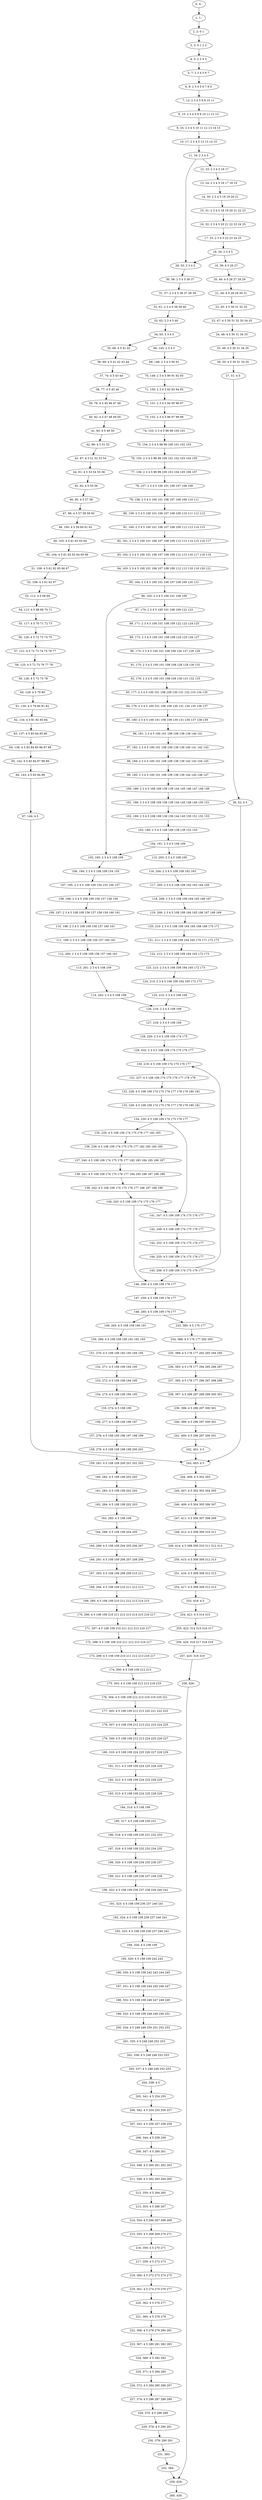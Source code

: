 digraph G {
0[label="0, 0: "];
1[label="1, 1: "];
2[label="2, 2: 0 1 "];
3[label="3, 3: 0 1 2 3 "];
4[label="4, 5: 2 3 4 5 "];
5[label="5, 7: 2 3 4 5 6 7 "];
6[label="6, 8: 2 3 4 5 6 7 8 9 "];
7[label="7, 12: 2 3 4 5 8 9 10 11 "];
8[label="8, 15: 2 3 4 5 8 9 10 11 12 13 "];
9[label="9, 16: 2 3 4 5 10 11 12 13 14 15 "];
10[label="10, 17: 2 3 4 5 12 13 14 15 "];
11[label="11, 18: 2 3 4 5 "];
12[label="12, 23: 2 3 4 5 16 17 "];
13[label="13, 24: 2 3 4 5 16 17 18 19 "];
14[label="14, 30: 2 3 4 5 18 19 20 21 "];
15[label="15, 31: 2 3 4 5 18 19 20 21 22 23 "];
16[label="16, 32: 2 3 4 5 20 21 22 23 24 25 "];
17[label="17, 33: 2 3 4 5 22 23 24 25 "];
18[label="18, 34: 2 3 4 5 "];
19[label="19, 39: 4 5 26 27 "];
20[label="20, 40: 4 5 26 27 28 29 "];
21[label="21, 44: 4 5 28 29 30 31 "];
22[label="22, 45: 4 5 30 31 32 33 "];
23[label="23, 47: 4 5 30 31 32 33 34 35 "];
24[label="24, 48: 4 5 30 31 34 35 "];
25[label="25, 49: 4 5 30 31 34 35 "];
26[label="26, 50: 4 5 30 31 34 35 "];
27[label="27, 51: 4 5 "];
28[label="28, 52: 4 5 "];
29[label="29, 53: 2 3 4 5 "];
30[label="30, 56: 2 3 4 5 36 37 "];
31[label="31, 57: 2 3 4 5 36 37 38 39 "];
32[label="32, 61: 2 3 4 5 38 39 40 "];
33[label="33, 62: 2 3 4 5 40 "];
34[label="34, 63: 2 3 4 5 "];
35[label="35, 68: 4 5 41 42 "];
36[label="36, 69: 4 5 41 42 43 44 "];
37[label="37, 74: 4 5 43 44 "];
38[label="38, 77: 4 5 45 46 "];
39[label="39, 78: 4 5 45 46 47 48 "];
40[label="40, 82: 4 5 47 48 49 50 "];
41[label="41, 83: 4 5 49 50 "];
42[label="42, 86: 4 5 51 52 "];
43[label="43, 87: 4 5 51 52 53 54 "];
44[label="44, 91: 4 5 53 54 55 56 "];
45[label="45, 92: 4 5 55 56 "];
46[label="46, 95: 4 5 57 58 "];
47[label="47, 96: 4 5 57 58 59 60 "];
48[label="48, 100: 4 5 59 60 61 62 "];
49[label="49, 103: 4 5 61 62 63 64 "];
50[label="50, 104: 4 5 61 62 63 64 65 66 "];
51[label="51, 108: 4 5 61 62 65 66 67 "];
52[label="52, 109: 4 5 61 62 67 "];
53[label="53, 112: 4 5 68 69 "];
54[label="54, 113: 4 5 68 69 70 71 "];
55[label="55, 117: 4 5 70 71 72 73 "];
56[label="56, 120: 4 5 72 73 74 75 "];
57[label="57, 121: 4 5 72 73 74 75 76 77 "];
58[label="58, 125: 4 5 72 73 76 77 78 "];
59[label="59, 126: 4 5 72 73 78 "];
60[label="60, 129: 4 5 79 80 "];
61[label="61, 130: 4 5 79 80 81 82 "];
62[label="62, 134: 4 5 81 82 83 84 "];
63[label="63, 137: 4 5 83 84 85 86 "];
64[label="64, 138: 4 5 83 84 85 86 87 88 "];
65[label="65, 142: 4 5 83 84 87 88 89 "];
66[label="66, 143: 4 5 83 84 89 "];
67[label="67, 144: 4 5 "];
68[label="68, 145: 2 3 4 5 "];
69[label="69, 148: 2 3 4 5 90 91 "];
70[label="70, 149: 2 3 4 5 90 91 92 93 "];
71[label="71, 150: 2 3 4 5 92 93 94 95 "];
72[label="72, 151: 2 3 4 5 94 95 96 97 "];
73[label="73, 152: 2 3 4 5 96 97 98 99 "];
74[label="74, 153: 2 3 4 5 98 99 100 101 "];
75[label="75, 154: 2 3 4 5 98 99 100 101 102 103 "];
76[label="76, 155: 2 3 4 5 98 99 100 101 102 103 104 105 "];
77[label="77, 156: 2 3 4 5 98 99 100 101 104 105 106 107 "];
78[label="78, 157: 2 3 4 5 100 101 106 107 108 109 "];
79[label="79, 158: 2 3 4 5 100 101 106 107 108 109 110 111 "];
80[label="80, 159: 2 3 4 5 100 101 106 107 108 109 110 111 112 113 "];
81[label="81, 160: 2 3 4 5 100 101 106 107 108 109 112 113 114 115 "];
82[label="82, 161: 2 3 4 5 100 101 106 107 108 109 112 113 114 115 116 117 "];
83[label="83, 162: 2 3 4 5 100 101 106 107 108 109 112 113 116 117 118 119 "];
84[label="84, 163: 2 3 4 5 100 101 106 107 108 109 112 113 118 119 120 121 "];
85[label="85, 164: 2 3 4 5 100 101 106 107 108 109 120 121 "];
86[label="86, 165: 2 3 4 5 100 101 108 109 "];
87[label="87, 170: 2 3 4 5 100 101 108 109 122 123 "];
88[label="88, 171: 2 3 4 5 100 101 108 109 122 123 124 125 "];
89[label="89, 172: 2 3 4 5 100 101 108 109 124 125 126 127 "];
90[label="90, 173: 2 3 4 5 100 101 108 109 126 127 128 129 "];
91[label="91, 175: 2 3 4 5 100 101 108 109 128 129 130 131 "];
92[label="92, 176: 2 3 4 5 100 101 108 109 130 131 132 133 "];
93[label="93, 177: 2 3 4 5 100 101 108 109 130 131 132 133 134 135 "];
94[label="94, 179: 2 3 4 5 100 101 108 109 130 131 134 135 136 137 "];
95[label="95, 180: 2 3 4 5 100 101 108 109 130 131 136 137 138 139 "];
96[label="96, 181: 2 3 4 5 100 101 108 109 138 139 140 141 "];
97[label="97, 182: 2 3 4 5 100 101 108 109 138 139 140 141 142 143 "];
98[label="98, 184: 2 3 4 5 100 101 108 109 138 139 142 143 144 145 "];
99[label="99, 185: 2 3 4 5 100 101 108 109 138 139 144 145 146 147 "];
100[label="100, 186: 2 3 4 5 108 109 138 139 144 145 146 147 148 149 "];
101[label="101, 188: 2 3 4 5 108 109 138 139 144 145 148 149 150 151 "];
102[label="102, 189: 2 3 4 5 108 109 138 139 144 145 150 151 152 153 "];
103[label="103, 190: 2 3 4 5 108 109 138 139 152 153 "];
104[label="104, 191: 2 3 4 5 108 109 "];
105[label="105, 193: 2 3 4 5 108 109 "];
106[label="106, 194: 2 3 4 5 108 109 154 155 "];
107[label="107, 195: 2 3 4 5 108 109 154 155 156 157 "];
108[label="108, 196: 2 3 4 5 108 109 156 157 158 159 "];
109[label="109, 197: 2 3 4 5 108 109 156 157 158 159 160 161 "];
110[label="110, 198: 2 3 4 5 108 109 156 157 160 161 "];
111[label="111, 199: 2 3 4 5 108 109 156 157 160 161 "];
112[label="112, 200: 2 3 4 5 108 109 156 157 160 161 "];
113[label="113, 201: 2 3 4 5 108 109 "];
114[label="114, 202: 2 3 4 5 108 109 "];
115[label="115, 203: 2 3 4 5 108 109 "];
116[label="116, 204: 2 3 4 5 108 109 162 163 "];
117[label="117, 205: 2 3 4 5 108 109 162 163 164 165 "];
118[label="118, 208: 2 3 4 5 108 109 164 165 166 167 "];
119[label="119, 209: 2 3 4 5 108 109 164 165 166 167 168 169 "];
120[label="120, 210: 2 3 4 5 108 109 164 165 168 169 170 171 "];
121[label="121, 211: 2 3 4 5 108 109 164 165 170 171 172 173 "];
122[label="122, 212: 2 3 4 5 108 109 164 165 172 173 "];
123[label="123, 213: 2 3 4 5 108 109 164 165 172 173 "];
124[label="124, 214: 2 3 4 5 108 109 164 165 172 173 "];
125[label="125, 215: 2 3 4 5 108 109 "];
126[label="126, 216: 2 3 4 5 108 109 "];
127[label="127, 218: 2 3 4 5 108 109 "];
128[label="128, 220: 2 3 4 5 108 109 174 175 "];
129[label="129, 432: 2 3 4 5 108 109 174 175 176 177 "];
130[label="130, 219: 4 5 108 109 174 175 176 177 "];
131[label="131, 227: 4 5 108 109 174 175 176 177 178 179 "];
132[label="132, 228: 4 5 108 109 174 175 176 177 178 179 180 181 "];
133[label="133, 229: 4 5 108 109 174 175 176 177 178 179 180 181 "];
134[label="134, 230: 4 5 108 109 174 175 176 177 "];
135[label="135, 235: 4 5 108 109 174 175 176 177 182 183 "];
136[label="136, 239: 4 5 108 109 174 175 176 177 182 183 184 185 "];
137[label="137, 240: 4 5 108 109 174 175 176 177 182 183 184 185 186 187 "];
138[label="138, 241: 4 5 108 109 174 175 176 177 184 185 186 187 188 189 "];
139[label="139, 242: 4 5 108 109 174 175 176 177 186 187 188 189 "];
140[label="140, 243: 4 5 108 109 174 175 176 177 "];
141[label="141, 247: 4 5 108 109 174 175 176 177 "];
142[label="142, 249: 4 5 108 109 174 175 176 177 "];
143[label="143, 252: 4 5 108 109 174 175 176 177 "];
144[label="144, 255: 4 5 108 109 174 175 176 177 "];
145[label="145, 256: 4 5 108 109 174 175 176 177 "];
146[label="146, 258: 4 5 108 109 176 177 "];
147[label="147, 259: 4 5 108 109 176 177 "];
148[label="148, 260: 4 5 108 109 176 177 "];
149[label="149, 265: 4 5 108 109 190 191 "];
150[label="150, 266: 4 5 108 109 190 191 192 193 "];
151[label="151, 270: 4 5 108 109 192 193 194 195 "];
152[label="152, 271: 4 5 108 109 194 195 "];
153[label="153, 272: 4 5 108 109 194 195 "];
154[label="154, 273: 4 5 108 109 194 195 "];
155[label="155, 274: 4 5 108 109 "];
156[label="156, 277: 4 5 108 109 196 197 "];
157[label="157, 278: 4 5 108 109 196 197 198 199 "];
158[label="158, 279: 4 5 108 109 198 199 200 201 "];
159[label="159, 281: 4 5 108 109 200 201 202 203 "];
160[label="160, 282: 4 5 108 109 202 203 "];
161[label="161, 283: 4 5 108 109 202 203 "];
162[label="162, 284: 4 5 108 109 202 203 "];
163[label="163, 285: 4 5 108 109 "];
164[label="164, 288: 4 5 108 109 204 205 "];
165[label="165, 289: 4 5 108 109 204 205 206 207 "];
166[label="166, 291: 4 5 108 109 206 207 208 209 "];
167[label="167, 293: 4 5 108 109 208 209 210 211 "];
168[label="168, 294: 4 5 108 109 210 211 212 213 "];
169[label="169, 295: 4 5 108 109 210 211 212 213 214 215 "];
170[label="170, 296: 4 5 108 109 210 211 212 213 214 215 216 217 "];
171[label="171, 297: 4 5 108 109 210 211 212 213 216 217 "];
172[label="172, 298: 4 5 108 109 210 211 212 213 216 217 "];
173[label="173, 299: 4 5 108 109 210 211 212 213 216 217 "];
174[label="174, 300: 4 5 108 109 212 213 "];
175[label="175, 303: 4 5 108 109 212 213 218 219 "];
176[label="176, 304: 4 5 108 109 212 213 218 219 220 221 "];
177[label="177, 305: 4 5 108 109 212 213 220 221 222 223 "];
178[label="178, 307: 4 5 108 109 212 213 222 223 224 225 "];
179[label="179, 309: 4 5 108 109 212 213 224 225 226 227 "];
180[label="180, 310: 4 5 108 109 224 225 226 227 228 229 "];
181[label="181, 311: 4 5 108 109 224 225 228 229 "];
182[label="182, 312: 4 5 108 109 224 225 228 229 "];
183[label="183, 313: 4 5 108 109 224 225 228 229 "];
184[label="184, 314: 4 5 108 109 "];
185[label="185, 317: 4 5 108 109 230 231 "];
186[label="186, 318: 4 5 108 109 230 231 232 233 "];
187[label="187, 319: 4 5 108 109 232 233 234 235 "];
188[label="188, 320: 4 5 108 109 234 235 236 237 "];
189[label="189, 321: 4 5 108 109 236 237 238 239 "];
190[label="190, 322: 4 5 108 109 236 237 238 239 240 241 "];
191[label="191, 323: 4 5 108 109 236 237 240 241 "];
192[label="192, 324: 4 5 108 109 236 237 240 241 "];
193[label="193, 325: 4 5 108 109 236 237 240 241 "];
194[label="194, 326: 4 5 108 109 "];
195[label="195, 329: 4 5 108 109 242 243 "];
196[label="196, 330: 4 5 108 109 242 243 244 245 "];
197[label="197, 331: 4 5 108 109 244 245 246 247 "];
198[label="198, 332: 4 5 108 109 246 247 248 249 "];
199[label="199, 333: 4 5 108 109 248 249 250 251 "];
200[label="200, 334: 4 5 248 249 250 251 252 253 "];
201[label="201, 335: 4 5 248 249 252 253 "];
202[label="202, 336: 4 5 248 249 252 253 "];
203[label="203, 337: 4 5 248 249 252 253 "];
204[label="204, 338: 4 5 "];
205[label="205, 341: 4 5 254 255 "];
206[label="206, 342: 4 5 254 255 256 257 "];
207[label="207, 343: 4 5 256 257 258 259 "];
208[label="208, 344: 4 5 258 259 "];
209[label="209, 347: 4 5 260 261 "];
210[label="210, 348: 4 5 260 261 262 263 "];
211[label="211, 349: 4 5 262 263 264 265 "];
212[label="212, 350: 4 5 264 265 "];
213[label="213, 353: 4 5 266 267 "];
214[label="214, 354: 4 5 266 267 268 269 "];
215[label="215, 355: 4 5 268 269 270 271 "];
216[label="216, 356: 4 5 270 271 "];
217[label="217, 359: 4 5 272 273 "];
218[label="218, 360: 4 5 272 273 274 275 "];
219[label="219, 361: 4 5 274 275 276 277 "];
220[label="220, 362: 4 5 276 277 "];
221[label="221, 365: 4 5 278 279 "];
222[label="222, 366: 4 5 278 279 280 281 "];
223[label="223, 367: 4 5 280 281 282 283 "];
224[label="224, 368: 4 5 282 283 "];
225[label="225, 371: 4 5 284 285 "];
226[label="226, 372: 4 5 284 285 286 287 "];
227[label="227, 374: 4 5 286 287 288 289 "];
228[label="228, 375: 4 5 288 289 "];
229[label="229, 378: 4 5 290 291 "];
230[label="230, 379: 290 291 "];
231[label="231, 383: "];
232[label="232, 384: "];
233[label="233, 385: 4 5 176 177 "];
234[label="234, 388: 4 5 176 177 292 293 "];
235[label="235, 389: 4 5 176 177 292 293 294 295 "];
236[label="236, 393: 4 5 176 177 294 295 296 297 "];
237[label="237, 395: 4 5 176 177 296 297 298 299 "];
238[label="238, 397: 4 5 296 297 298 299 300 301 "];
239[label="239, 398: 4 5 296 297 300 301 "];
240[label="240, 399: 4 5 296 297 300 301 "];
241[label="241, 400: 4 5 296 297 300 301 "];
242[label="242, 401: 4 5 "];
243[label="243, 403: 4 5 "];
244[label="244, 406: 4 5 302 303 "];
245[label="245, 407: 4 5 302 303 304 305 "];
246[label="246, 409: 4 5 304 305 306 307 "];
247[label="247, 411: 4 5 306 307 308 309 "];
248[label="248, 412: 4 5 308 309 310 311 "];
249[label="249, 414: 4 5 308 309 310 311 312 313 "];
250[label="250, 415: 4 5 308 309 312 313 "];
251[label="251, 416: 4 5 308 309 312 313 "];
252[label="252, 417: 4 5 308 309 312 313 "];
253[label="253, 418: 4 5 "];
254[label="254, 421: 4 5 314 315 "];
255[label="255, 422: 314 315 316 317 "];
256[label="256, 424: 316 317 318 319 "];
257[label="257, 425: 318 319 "];
258[label="258, 426: "];
259[label="259, 429: "];
260[label="260, 430: "];
0->1 ;
1->2 ;
2->3 ;
3->4 ;
4->5 ;
5->6 ;
6->7 ;
7->8 ;
8->9 ;
9->10 ;
10->11 ;
11->12 ;
11->29 ;
12->13 ;
13->14 ;
14->15 ;
15->16 ;
16->17 ;
17->18 ;
18->19 ;
18->29 ;
19->20 ;
20->21 ;
21->22 ;
22->23 ;
23->24 ;
24->25 ;
25->26 ;
26->27 ;
27->28 ;
28->243 ;
29->30 ;
30->31 ;
31->32 ;
32->33 ;
33->34 ;
34->35 ;
34->68 ;
35->36 ;
36->37 ;
37->38 ;
38->39 ;
39->40 ;
40->41 ;
41->42 ;
42->43 ;
43->44 ;
44->45 ;
45->46 ;
46->47 ;
47->48 ;
48->49 ;
49->50 ;
50->51 ;
51->52 ;
52->53 ;
53->54 ;
54->55 ;
55->56 ;
56->57 ;
57->58 ;
58->59 ;
59->60 ;
60->61 ;
61->62 ;
62->63 ;
63->64 ;
64->65 ;
65->66 ;
66->67 ;
67->243 ;
68->69 ;
69->70 ;
70->71 ;
71->72 ;
72->73 ;
73->74 ;
74->75 ;
75->76 ;
76->77 ;
77->78 ;
78->79 ;
79->80 ;
80->81 ;
81->82 ;
82->83 ;
83->84 ;
84->85 ;
85->86 ;
86->87 ;
86->105 ;
87->88 ;
88->89 ;
89->90 ;
90->91 ;
91->92 ;
92->93 ;
93->94 ;
94->95 ;
95->96 ;
96->97 ;
97->98 ;
98->99 ;
99->100 ;
100->101 ;
101->102 ;
102->103 ;
103->104 ;
104->105 ;
104->115 ;
105->106 ;
106->107 ;
107->108 ;
108->109 ;
109->110 ;
110->111 ;
111->112 ;
112->113 ;
113->114 ;
114->126 ;
115->116 ;
116->117 ;
117->118 ;
118->119 ;
119->120 ;
120->121 ;
121->122 ;
122->123 ;
123->124 ;
124->125 ;
125->126 ;
126->127 ;
127->128 ;
128->129 ;
129->130 ;
130->131 ;
131->132 ;
132->133 ;
133->134 ;
134->135 ;
134->141 ;
135->136 ;
136->137 ;
137->138 ;
138->139 ;
139->140 ;
140->141 ;
140->146 ;
141->142 ;
142->143 ;
143->144 ;
144->145 ;
145->146 ;
145->130 ;
146->147 ;
147->148 ;
148->149 ;
148->233 ;
149->150 ;
150->151 ;
151->152 ;
152->153 ;
153->154 ;
154->155 ;
155->156 ;
156->157 ;
157->158 ;
158->159 ;
159->160 ;
160->161 ;
161->162 ;
162->163 ;
163->164 ;
164->165 ;
165->166 ;
166->167 ;
167->168 ;
168->169 ;
169->170 ;
170->171 ;
171->172 ;
172->173 ;
173->174 ;
174->175 ;
175->176 ;
176->177 ;
177->178 ;
178->179 ;
179->180 ;
180->181 ;
181->182 ;
182->183 ;
183->184 ;
184->185 ;
185->186 ;
186->187 ;
187->188 ;
188->189 ;
189->190 ;
190->191 ;
191->192 ;
192->193 ;
193->194 ;
194->195 ;
195->196 ;
196->197 ;
197->198 ;
198->199 ;
199->200 ;
200->201 ;
201->202 ;
202->203 ;
203->204 ;
204->205 ;
205->206 ;
206->207 ;
207->208 ;
208->209 ;
209->210 ;
210->211 ;
211->212 ;
212->213 ;
213->214 ;
214->215 ;
215->216 ;
216->217 ;
217->218 ;
218->219 ;
219->220 ;
220->221 ;
221->222 ;
222->223 ;
223->224 ;
224->225 ;
225->226 ;
226->227 ;
227->228 ;
228->229 ;
229->230 ;
230->231 ;
231->232 ;
232->259 ;
233->234 ;
234->235 ;
235->236 ;
236->237 ;
237->238 ;
238->239 ;
239->240 ;
240->241 ;
241->242 ;
242->243 ;
243->244 ;
244->245 ;
245->246 ;
246->247 ;
247->248 ;
248->249 ;
249->250 ;
250->251 ;
251->252 ;
252->253 ;
253->254 ;
254->255 ;
255->256 ;
256->257 ;
257->258 ;
258->259 ;
259->260 ;
}
